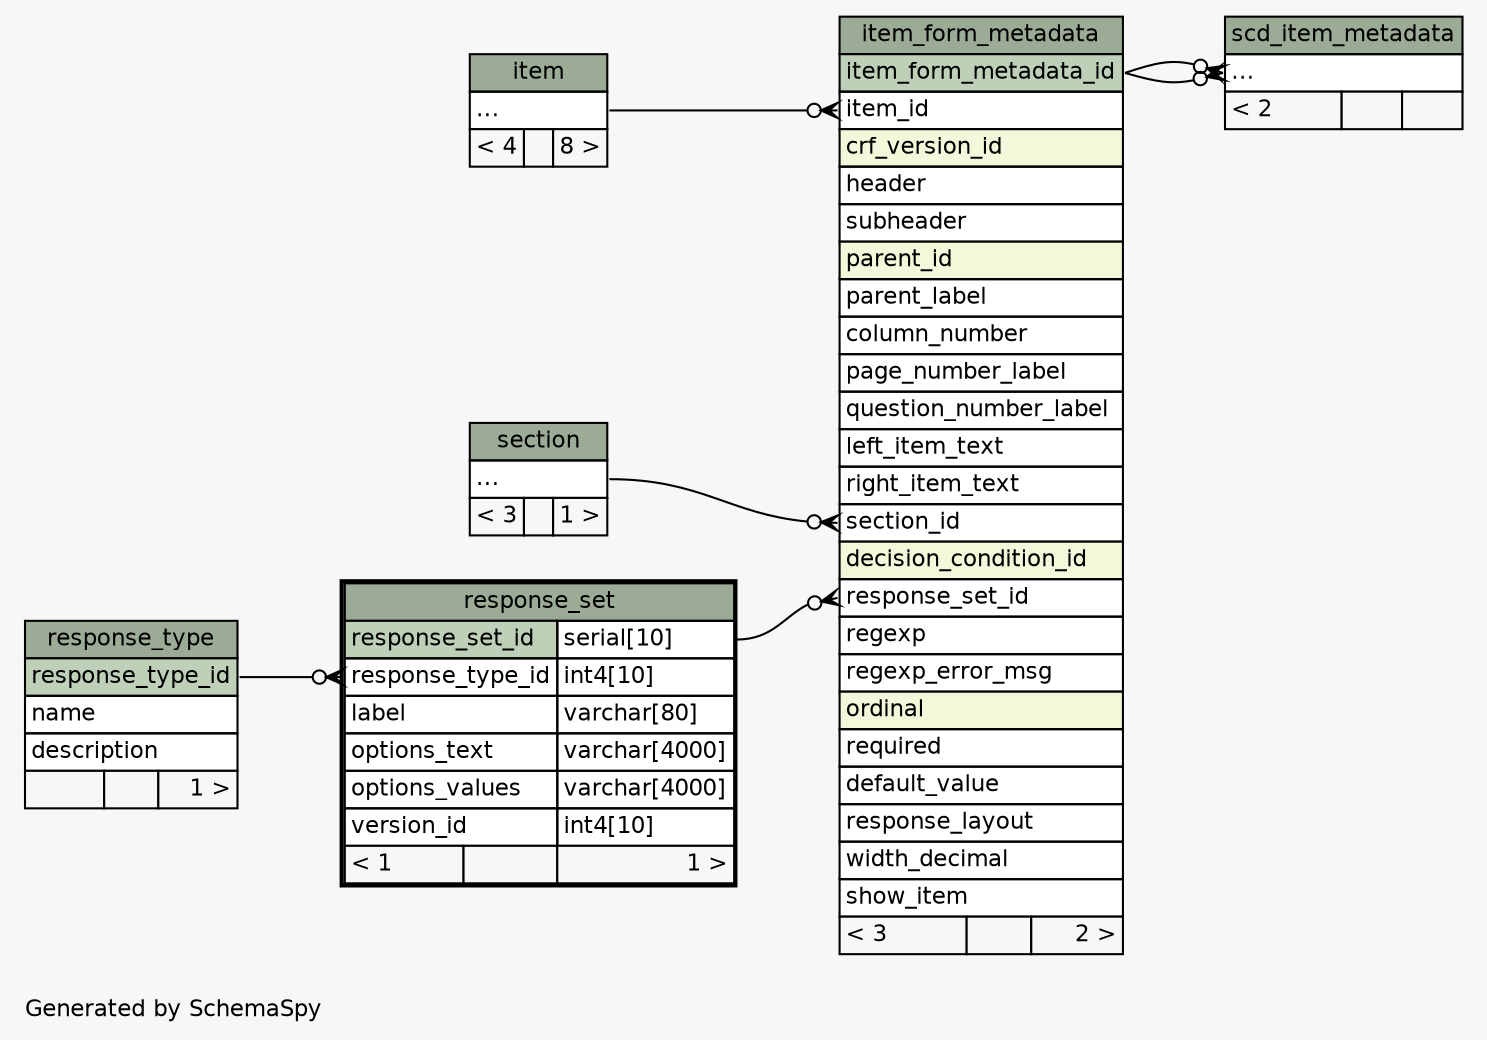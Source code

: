 // dot 2.28.0 on Windows Vista 6.0
// SchemaSpy rev 590
digraph "twoDegreesRelationshipsDiagram" {
  graph [
    rankdir="RL"
    bgcolor="#f7f7f7"
    label="\nGenerated by SchemaSpy"
    labeljust="l"
    nodesep="0.18"
    ranksep="0.46"
    fontname="Helvetica"
    fontsize="11"
  ];
  node [
    fontname="Helvetica"
    fontsize="11"
    shape="plaintext"
  ];
  edge [
    arrowsize="0.8"
  ];
  "item_form_metadata":"item_id":w -> "item":"elipses":e [arrowhead=none dir=back arrowtail=crowodot];
  "item_form_metadata":"response_set_id":w -> "response_set":"response_set_id.type":e [arrowhead=none dir=back arrowtail=crowodot];
  "item_form_metadata":"section_id":w -> "section":"elipses":e [arrowhead=none dir=back arrowtail=crowodot];
  "response_set":"response_type_id":w -> "response_type":"response_type_id":e [arrowhead=none dir=back arrowtail=crowodot];
  "scd_item_metadata":"elipses":w -> "item_form_metadata":"item_form_metadata_id":e [arrowhead=none dir=back arrowtail=crowodot];
  "scd_item_metadata":"elipses":w -> "item_form_metadata":"item_form_metadata_id":e [arrowhead=none dir=back arrowtail=crowodot];
  "item" [
    label=<
    <TABLE BORDER="0" CELLBORDER="1" CELLSPACING="0" BGCOLOR="#ffffff">
      <TR><TD COLSPAN="3" BGCOLOR="#9bab96" ALIGN="CENTER">item</TD></TR>
      <TR><TD PORT="elipses" COLSPAN="3" ALIGN="LEFT">...</TD></TR>
      <TR><TD ALIGN="LEFT" BGCOLOR="#f7f7f7">&lt; 4</TD><TD ALIGN="RIGHT" BGCOLOR="#f7f7f7">  </TD><TD ALIGN="RIGHT" BGCOLOR="#f7f7f7">8 &gt;</TD></TR>
    </TABLE>>
    URL="item.html"
    tooltip="item"
  ];
  "item_form_metadata" [
    label=<
    <TABLE BORDER="0" CELLBORDER="1" CELLSPACING="0" BGCOLOR="#ffffff">
      <TR><TD COLSPAN="3" BGCOLOR="#9bab96" ALIGN="CENTER">item_form_metadata</TD></TR>
      <TR><TD PORT="item_form_metadata_id" COLSPAN="3" BGCOLOR="#bed1b8" ALIGN="LEFT">item_form_metadata_id</TD></TR>
      <TR><TD PORT="item_id" COLSPAN="3" ALIGN="LEFT">item_id</TD></TR>
      <TR><TD PORT="crf_version_id" COLSPAN="3" BGCOLOR="#f4f7da" ALIGN="LEFT">crf_version_id</TD></TR>
      <TR><TD PORT="header" COLSPAN="3" ALIGN="LEFT">header</TD></TR>
      <TR><TD PORT="subheader" COLSPAN="3" ALIGN="LEFT">subheader</TD></TR>
      <TR><TD PORT="parent_id" COLSPAN="3" BGCOLOR="#f4f7da" ALIGN="LEFT">parent_id</TD></TR>
      <TR><TD PORT="parent_label" COLSPAN="3" ALIGN="LEFT">parent_label</TD></TR>
      <TR><TD PORT="column_number" COLSPAN="3" ALIGN="LEFT">column_number</TD></TR>
      <TR><TD PORT="page_number_label" COLSPAN="3" ALIGN="LEFT">page_number_label</TD></TR>
      <TR><TD PORT="question_number_label" COLSPAN="3" ALIGN="LEFT">question_number_label</TD></TR>
      <TR><TD PORT="left_item_text" COLSPAN="3" ALIGN="LEFT">left_item_text</TD></TR>
      <TR><TD PORT="right_item_text" COLSPAN="3" ALIGN="LEFT">right_item_text</TD></TR>
      <TR><TD PORT="section_id" COLSPAN="3" ALIGN="LEFT">section_id</TD></TR>
      <TR><TD PORT="decision_condition_id" COLSPAN="3" BGCOLOR="#f4f7da" ALIGN="LEFT">decision_condition_id</TD></TR>
      <TR><TD PORT="response_set_id" COLSPAN="3" ALIGN="LEFT">response_set_id</TD></TR>
      <TR><TD PORT="regexp" COLSPAN="3" ALIGN="LEFT">regexp</TD></TR>
      <TR><TD PORT="regexp_error_msg" COLSPAN="3" ALIGN="LEFT">regexp_error_msg</TD></TR>
      <TR><TD PORT="ordinal" COLSPAN="3" BGCOLOR="#f4f7da" ALIGN="LEFT">ordinal</TD></TR>
      <TR><TD PORT="required" COLSPAN="3" ALIGN="LEFT">required</TD></TR>
      <TR><TD PORT="default_value" COLSPAN="3" ALIGN="LEFT">default_value</TD></TR>
      <TR><TD PORT="response_layout" COLSPAN="3" ALIGN="LEFT">response_layout</TD></TR>
      <TR><TD PORT="width_decimal" COLSPAN="3" ALIGN="LEFT">width_decimal</TD></TR>
      <TR><TD PORT="show_item" COLSPAN="3" ALIGN="LEFT">show_item</TD></TR>
      <TR><TD ALIGN="LEFT" BGCOLOR="#f7f7f7">&lt; 3</TD><TD ALIGN="RIGHT" BGCOLOR="#f7f7f7">  </TD><TD ALIGN="RIGHT" BGCOLOR="#f7f7f7">2 &gt;</TD></TR>
    </TABLE>>
    URL="item_form_metadata.html"
    tooltip="item_form_metadata"
  ];
  "response_set" [
    label=<
    <TABLE BORDER="2" CELLBORDER="1" CELLSPACING="0" BGCOLOR="#ffffff">
      <TR><TD COLSPAN="3" BGCOLOR="#9bab96" ALIGN="CENTER">response_set</TD></TR>
      <TR><TD PORT="response_set_id" COLSPAN="2" BGCOLOR="#bed1b8" ALIGN="LEFT">response_set_id</TD><TD PORT="response_set_id.type" ALIGN="LEFT">serial[10]</TD></TR>
      <TR><TD PORT="response_type_id" COLSPAN="2" ALIGN="LEFT">response_type_id</TD><TD PORT="response_type_id.type" ALIGN="LEFT">int4[10]</TD></TR>
      <TR><TD PORT="label" COLSPAN="2" ALIGN="LEFT">label</TD><TD PORT="label.type" ALIGN="LEFT">varchar[80]</TD></TR>
      <TR><TD PORT="options_text" COLSPAN="2" ALIGN="LEFT">options_text</TD><TD PORT="options_text.type" ALIGN="LEFT">varchar[4000]</TD></TR>
      <TR><TD PORT="options_values" COLSPAN="2" ALIGN="LEFT">options_values</TD><TD PORT="options_values.type" ALIGN="LEFT">varchar[4000]</TD></TR>
      <TR><TD PORT="version_id" COLSPAN="2" ALIGN="LEFT">version_id</TD><TD PORT="version_id.type" ALIGN="LEFT">int4[10]</TD></TR>
      <TR><TD ALIGN="LEFT" BGCOLOR="#f7f7f7">&lt; 1</TD><TD ALIGN="RIGHT" BGCOLOR="#f7f7f7">  </TD><TD ALIGN="RIGHT" BGCOLOR="#f7f7f7">1 &gt;</TD></TR>
    </TABLE>>
    URL="response_set.html"
    tooltip="response_set"
  ];
  "response_type" [
    label=<
    <TABLE BORDER="0" CELLBORDER="1" CELLSPACING="0" BGCOLOR="#ffffff">
      <TR><TD COLSPAN="3" BGCOLOR="#9bab96" ALIGN="CENTER">response_type</TD></TR>
      <TR><TD PORT="response_type_id" COLSPAN="3" BGCOLOR="#bed1b8" ALIGN="LEFT">response_type_id</TD></TR>
      <TR><TD PORT="name" COLSPAN="3" ALIGN="LEFT">name</TD></TR>
      <TR><TD PORT="description" COLSPAN="3" ALIGN="LEFT">description</TD></TR>
      <TR><TD ALIGN="LEFT" BGCOLOR="#f7f7f7">  </TD><TD ALIGN="RIGHT" BGCOLOR="#f7f7f7">  </TD><TD ALIGN="RIGHT" BGCOLOR="#f7f7f7">1 &gt;</TD></TR>
    </TABLE>>
    URL="response_type.html"
    tooltip="response_type"
  ];
  "scd_item_metadata" [
    label=<
    <TABLE BORDER="0" CELLBORDER="1" CELLSPACING="0" BGCOLOR="#ffffff">
      <TR><TD COLSPAN="3" BGCOLOR="#9bab96" ALIGN="CENTER">scd_item_metadata</TD></TR>
      <TR><TD PORT="elipses" COLSPAN="3" ALIGN="LEFT">...</TD></TR>
      <TR><TD ALIGN="LEFT" BGCOLOR="#f7f7f7">&lt; 2</TD><TD ALIGN="RIGHT" BGCOLOR="#f7f7f7">  </TD><TD ALIGN="RIGHT" BGCOLOR="#f7f7f7">  </TD></TR>
    </TABLE>>
    URL="scd_item_metadata.html"
    tooltip="scd_item_metadata"
  ];
  "section" [
    label=<
    <TABLE BORDER="0" CELLBORDER="1" CELLSPACING="0" BGCOLOR="#ffffff">
      <TR><TD COLSPAN="3" BGCOLOR="#9bab96" ALIGN="CENTER">section</TD></TR>
      <TR><TD PORT="elipses" COLSPAN="3" ALIGN="LEFT">...</TD></TR>
      <TR><TD ALIGN="LEFT" BGCOLOR="#f7f7f7">&lt; 3</TD><TD ALIGN="RIGHT" BGCOLOR="#f7f7f7">  </TD><TD ALIGN="RIGHT" BGCOLOR="#f7f7f7">1 &gt;</TD></TR>
    </TABLE>>
    URL="section.html"
    tooltip="section"
  ];
}
